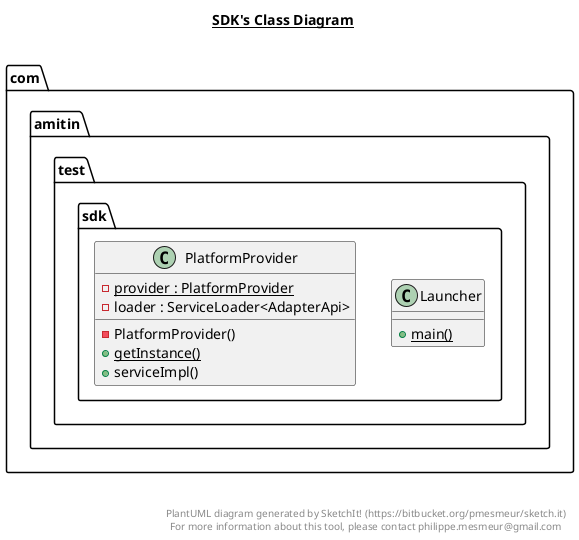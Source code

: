 @startuml

title __SDK's Class Diagram__\n

  package com.amitin.test.sdk {
    class Launcher {
        {static} + main()
    }
  }
  

  package com.amitin.test.sdk {
    class PlatformProvider {
        {static} - provider : PlatformProvider
        - loader : ServiceLoader<AdapterApi>
        - PlatformProvider()
        {static} + getInstance()
        + serviceImpl()
    }
  }
  



right footer


PlantUML diagram generated by SketchIt! (https://bitbucket.org/pmesmeur/sketch.it)
For more information about this tool, please contact philippe.mesmeur@gmail.com
endfooter

@enduml
